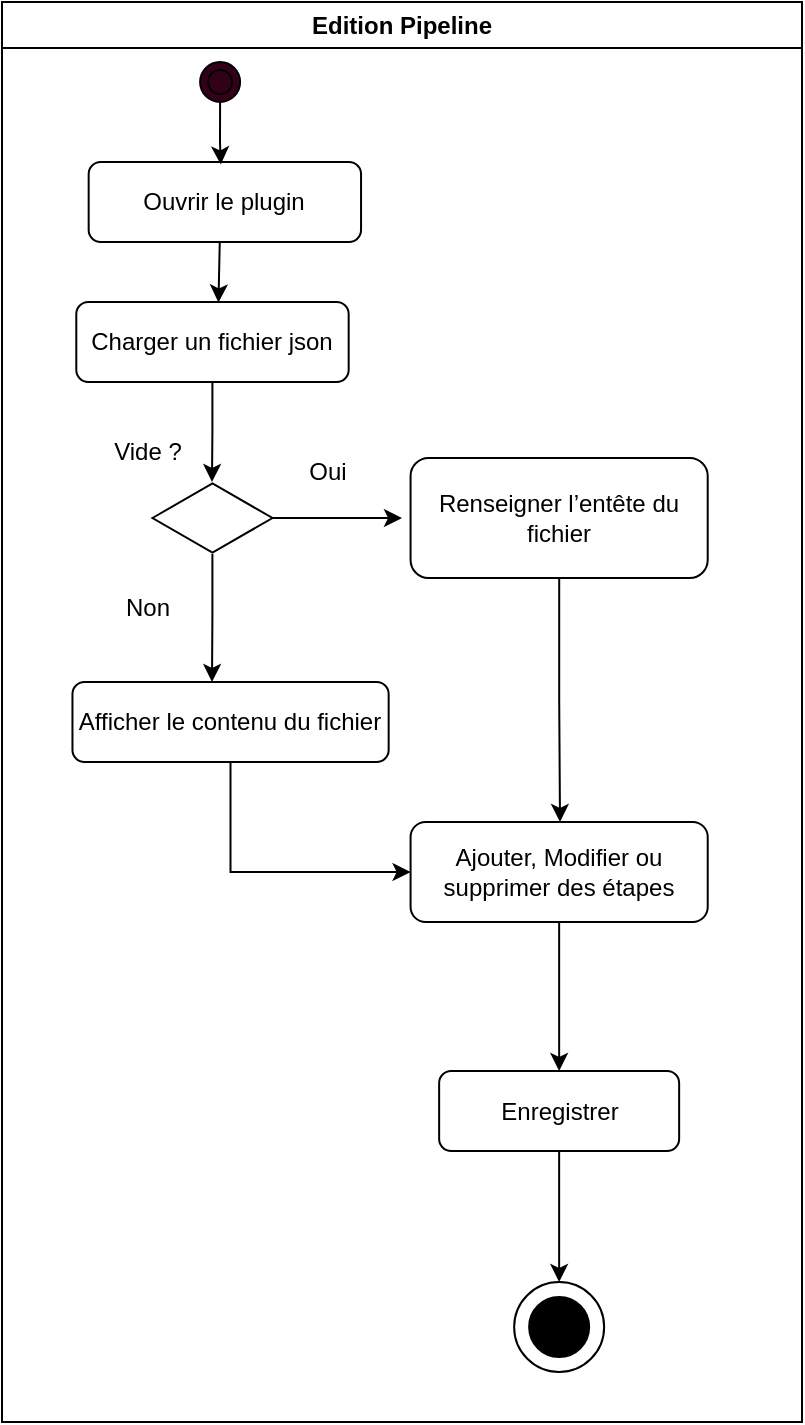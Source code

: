 <mxfile version="26.0.8">
  <diagram name="Page-1" id="xpg74fONGFOT8wujt4-V">
    <mxGraphModel dx="1477" dy="603" grid="1" gridSize="10" guides="1" tooltips="1" connect="1" arrows="1" fold="1" page="1" pageScale="1" pageWidth="827" pageHeight="1169" math="0" shadow="0">
      <root>
        <mxCell id="0" />
        <mxCell id="1" parent="0" />
        <mxCell id="ChUYygEmZRJTckGFXltm-1" value="Edition Pipeline" style="swimlane;whiteSpace=wrap;html=1;" vertex="1" parent="1">
          <mxGeometry x="20" y="30" width="400" height="710" as="geometry" />
        </mxCell>
        <mxCell id="ChUYygEmZRJTckGFXltm-2" value="Ouvrir le plugin" style="rounded=1;whiteSpace=wrap;html=1;" vertex="1" parent="ChUYygEmZRJTckGFXltm-1">
          <mxGeometry x="43.333" y="80" width="136.19" height="40" as="geometry" />
        </mxCell>
        <mxCell id="ChUYygEmZRJTckGFXltm-3" value="" style="edgeStyle=orthogonalEdgeStyle;rounded=0;orthogonalLoop=1;jettySize=auto;html=1;entryX=0.485;entryY=0.03;entryDx=0;entryDy=0;entryPerimeter=0;" edge="1" parent="ChUYygEmZRJTckGFXltm-1" source="ChUYygEmZRJTckGFXltm-4" target="ChUYygEmZRJTckGFXltm-2">
          <mxGeometry relative="1" as="geometry">
            <mxPoint x="111.429" y="40" as="sourcePoint" />
          </mxGeometry>
        </mxCell>
        <mxCell id="ChUYygEmZRJTckGFXltm-4" value="" style="ellipse;shape=doubleEllipse;whiteSpace=wrap;html=1;aspect=fixed;fillColor=#33001A;" vertex="1" parent="ChUYygEmZRJTckGFXltm-1">
          <mxGeometry x="99.048" y="30" width="20" height="20" as="geometry" />
        </mxCell>
        <mxCell id="ChUYygEmZRJTckGFXltm-5" value="" style="edgeStyle=segmentEdgeStyle;endArrow=classic;html=1;curved=0;rounded=0;endSize=8;startSize=8;exitX=0.5;exitY=1;exitDx=0;exitDy=0;" edge="1" parent="ChUYygEmZRJTckGFXltm-1" source="ChUYygEmZRJTckGFXltm-7">
          <mxGeometry width="50" height="50" relative="1" as="geometry">
            <mxPoint x="103.349" y="120" as="sourcePoint" />
            <mxPoint x="103.349" y="150" as="targetPoint" />
          </mxGeometry>
        </mxCell>
        <mxCell id="ChUYygEmZRJTckGFXltm-6" style="edgeStyle=orthogonalEdgeStyle;rounded=0;orthogonalLoop=1;jettySize=auto;html=1;" edge="1" parent="ChUYygEmZRJTckGFXltm-1" source="ChUYygEmZRJTckGFXltm-7">
          <mxGeometry relative="1" as="geometry">
            <mxPoint x="105" y="240" as="targetPoint" />
          </mxGeometry>
        </mxCell>
        <mxCell id="ChUYygEmZRJTckGFXltm-16" value="Renseigner l’entête du fichier" style="rounded=1;whiteSpace=wrap;html=1;" vertex="1" parent="ChUYygEmZRJTckGFXltm-1">
          <mxGeometry x="204.285" y="228" width="148.571" height="60" as="geometry" />
        </mxCell>
        <mxCell id="ChUYygEmZRJTckGFXltm-18" style="edgeStyle=orthogonalEdgeStyle;rounded=0;orthogonalLoop=1;jettySize=auto;html=1;" edge="1" parent="ChUYygEmZRJTckGFXltm-1" source="ChUYygEmZRJTckGFXltm-19">
          <mxGeometry relative="1" as="geometry">
            <mxPoint x="105" y="340" as="targetPoint" />
          </mxGeometry>
        </mxCell>
        <mxCell id="ChUYygEmZRJTckGFXltm-46" style="edgeStyle=orthogonalEdgeStyle;rounded=0;orthogonalLoop=1;jettySize=auto;html=1;" edge="1" parent="ChUYygEmZRJTckGFXltm-1" source="ChUYygEmZRJTckGFXltm-19">
          <mxGeometry relative="1" as="geometry">
            <mxPoint x="200" y="258" as="targetPoint" />
          </mxGeometry>
        </mxCell>
        <mxCell id="ChUYygEmZRJTckGFXltm-19" value="" style="html=1;whiteSpace=wrap;aspect=fixed;shape=isoRectangle;" vertex="1" parent="ChUYygEmZRJTckGFXltm-1">
          <mxGeometry x="75.238" y="240" width="60" height="36" as="geometry" />
        </mxCell>
        <mxCell id="ChUYygEmZRJTckGFXltm-20" value="Non" style="text;html=1;align=center;verticalAlign=middle;whiteSpace=wrap;rounded=0;" vertex="1" parent="ChUYygEmZRJTckGFXltm-1">
          <mxGeometry x="43.33" y="288" width="60" height="30" as="geometry" />
        </mxCell>
        <mxCell id="ChUYygEmZRJTckGFXltm-48" style="edgeStyle=orthogonalEdgeStyle;rounded=0;orthogonalLoop=1;jettySize=auto;html=1;" edge="1" parent="ChUYygEmZRJTckGFXltm-1" source="ChUYygEmZRJTckGFXltm-21" target="ChUYygEmZRJTckGFXltm-24">
          <mxGeometry relative="1" as="geometry" />
        </mxCell>
        <mxCell id="ChUYygEmZRJTckGFXltm-21" value="Ajouter, Modifier ou supprimer des étapes" style="rounded=1;whiteSpace=wrap;html=1;" vertex="1" parent="ChUYygEmZRJTckGFXltm-1">
          <mxGeometry x="204.29" y="410" width="148.57" height="50" as="geometry" />
        </mxCell>
        <mxCell id="ChUYygEmZRJTckGFXltm-50" style="edgeStyle=orthogonalEdgeStyle;rounded=0;orthogonalLoop=1;jettySize=auto;html=1;entryX=0;entryY=0.5;entryDx=0;entryDy=0;" edge="1" parent="ChUYygEmZRJTckGFXltm-1" source="ChUYygEmZRJTckGFXltm-23" target="ChUYygEmZRJTckGFXltm-21">
          <mxGeometry relative="1" as="geometry">
            <mxPoint x="180" y="460" as="targetPoint" />
            <Array as="points">
              <mxPoint x="114" y="435" />
            </Array>
          </mxGeometry>
        </mxCell>
        <mxCell id="ChUYygEmZRJTckGFXltm-23" value="Afficher le contenu du fichier" style="rounded=1;whiteSpace=wrap;html=1;" vertex="1" parent="ChUYygEmZRJTckGFXltm-1">
          <mxGeometry x="35.23" y="340" width="158.1" height="40" as="geometry" />
        </mxCell>
        <mxCell id="ChUYygEmZRJTckGFXltm-49" style="edgeStyle=orthogonalEdgeStyle;rounded=0;orthogonalLoop=1;jettySize=auto;html=1;" edge="1" parent="ChUYygEmZRJTckGFXltm-1" source="ChUYygEmZRJTckGFXltm-24" target="ChUYygEmZRJTckGFXltm-28">
          <mxGeometry relative="1" as="geometry" />
        </mxCell>
        <mxCell id="ChUYygEmZRJTckGFXltm-24" value="Enregistrer" style="rounded=1;whiteSpace=wrap;html=1;" vertex="1" parent="ChUYygEmZRJTckGFXltm-1">
          <mxGeometry x="218.57" y="534.5" width="120" height="40" as="geometry" />
        </mxCell>
        <mxCell id="ChUYygEmZRJTckGFXltm-27" value="" style="ellipse;whiteSpace=wrap;html=1;aspect=fixed;fillColor=#000000;" vertex="1" parent="ChUYygEmZRJTckGFXltm-1">
          <mxGeometry x="263.57" y="647.5" width="30" height="30" as="geometry" />
        </mxCell>
        <mxCell id="ChUYygEmZRJTckGFXltm-28" value="" style="ellipse;whiteSpace=wrap;html=1;aspect=fixed;fillColor=none;" vertex="1" parent="ChUYygEmZRJTckGFXltm-1">
          <mxGeometry x="256.07" y="640" width="45" height="45" as="geometry" />
        </mxCell>
        <mxCell id="ChUYygEmZRJTckGFXltm-29" value="Vide ?" style="text;html=1;align=center;verticalAlign=middle;whiteSpace=wrap;rounded=0;" vertex="1" parent="ChUYygEmZRJTckGFXltm-1">
          <mxGeometry x="43.33" y="210" width="60" height="30" as="geometry" />
        </mxCell>
        <mxCell id="ChUYygEmZRJTckGFXltm-30" style="edgeStyle=orthogonalEdgeStyle;rounded=0;orthogonalLoop=1;jettySize=auto;html=1;" edge="1" parent="ChUYygEmZRJTckGFXltm-1" source="ChUYygEmZRJTckGFXltm-16">
          <mxGeometry relative="1" as="geometry">
            <mxPoint x="279" y="410" as="targetPoint" />
          </mxGeometry>
        </mxCell>
        <mxCell id="ChUYygEmZRJTckGFXltm-43" value="" style="edgeStyle=segmentEdgeStyle;endArrow=classic;html=1;curved=0;rounded=0;endSize=8;startSize=8;exitX=0.5;exitY=1;exitDx=0;exitDy=0;" edge="1" parent="ChUYygEmZRJTckGFXltm-1" target="ChUYygEmZRJTckGFXltm-7">
          <mxGeometry width="50" height="50" relative="1" as="geometry">
            <mxPoint x="123.349" y="150" as="sourcePoint" />
            <mxPoint x="123.349" y="180" as="targetPoint" />
          </mxGeometry>
        </mxCell>
        <mxCell id="ChUYygEmZRJTckGFXltm-7" value="Charger un fichier json" style="rounded=1;whiteSpace=wrap;html=1;" vertex="1" parent="ChUYygEmZRJTckGFXltm-1">
          <mxGeometry x="37.143" y="150" width="136.19" height="40" as="geometry" />
        </mxCell>
        <mxCell id="ChUYygEmZRJTckGFXltm-44" value="Oui" style="text;html=1;align=center;verticalAlign=middle;whiteSpace=wrap;rounded=0;" vertex="1" parent="ChUYygEmZRJTckGFXltm-1">
          <mxGeometry x="133.33" y="220" width="60" height="30" as="geometry" />
        </mxCell>
        <mxCell id="ChUYygEmZRJTckGFXltm-51" value="" style="endArrow=classic;html=1;rounded=0;entryX=0.522;entryY=0.006;entryDx=0;entryDy=0;entryPerimeter=0;" edge="1" parent="ChUYygEmZRJTckGFXltm-1" target="ChUYygEmZRJTckGFXltm-7">
          <mxGeometry width="50" height="50" relative="1" as="geometry">
            <mxPoint x="108.88" y="120" as="sourcePoint" />
            <mxPoint x="110" y="150" as="targetPoint" />
            <Array as="points" />
          </mxGeometry>
        </mxCell>
      </root>
    </mxGraphModel>
  </diagram>
</mxfile>
